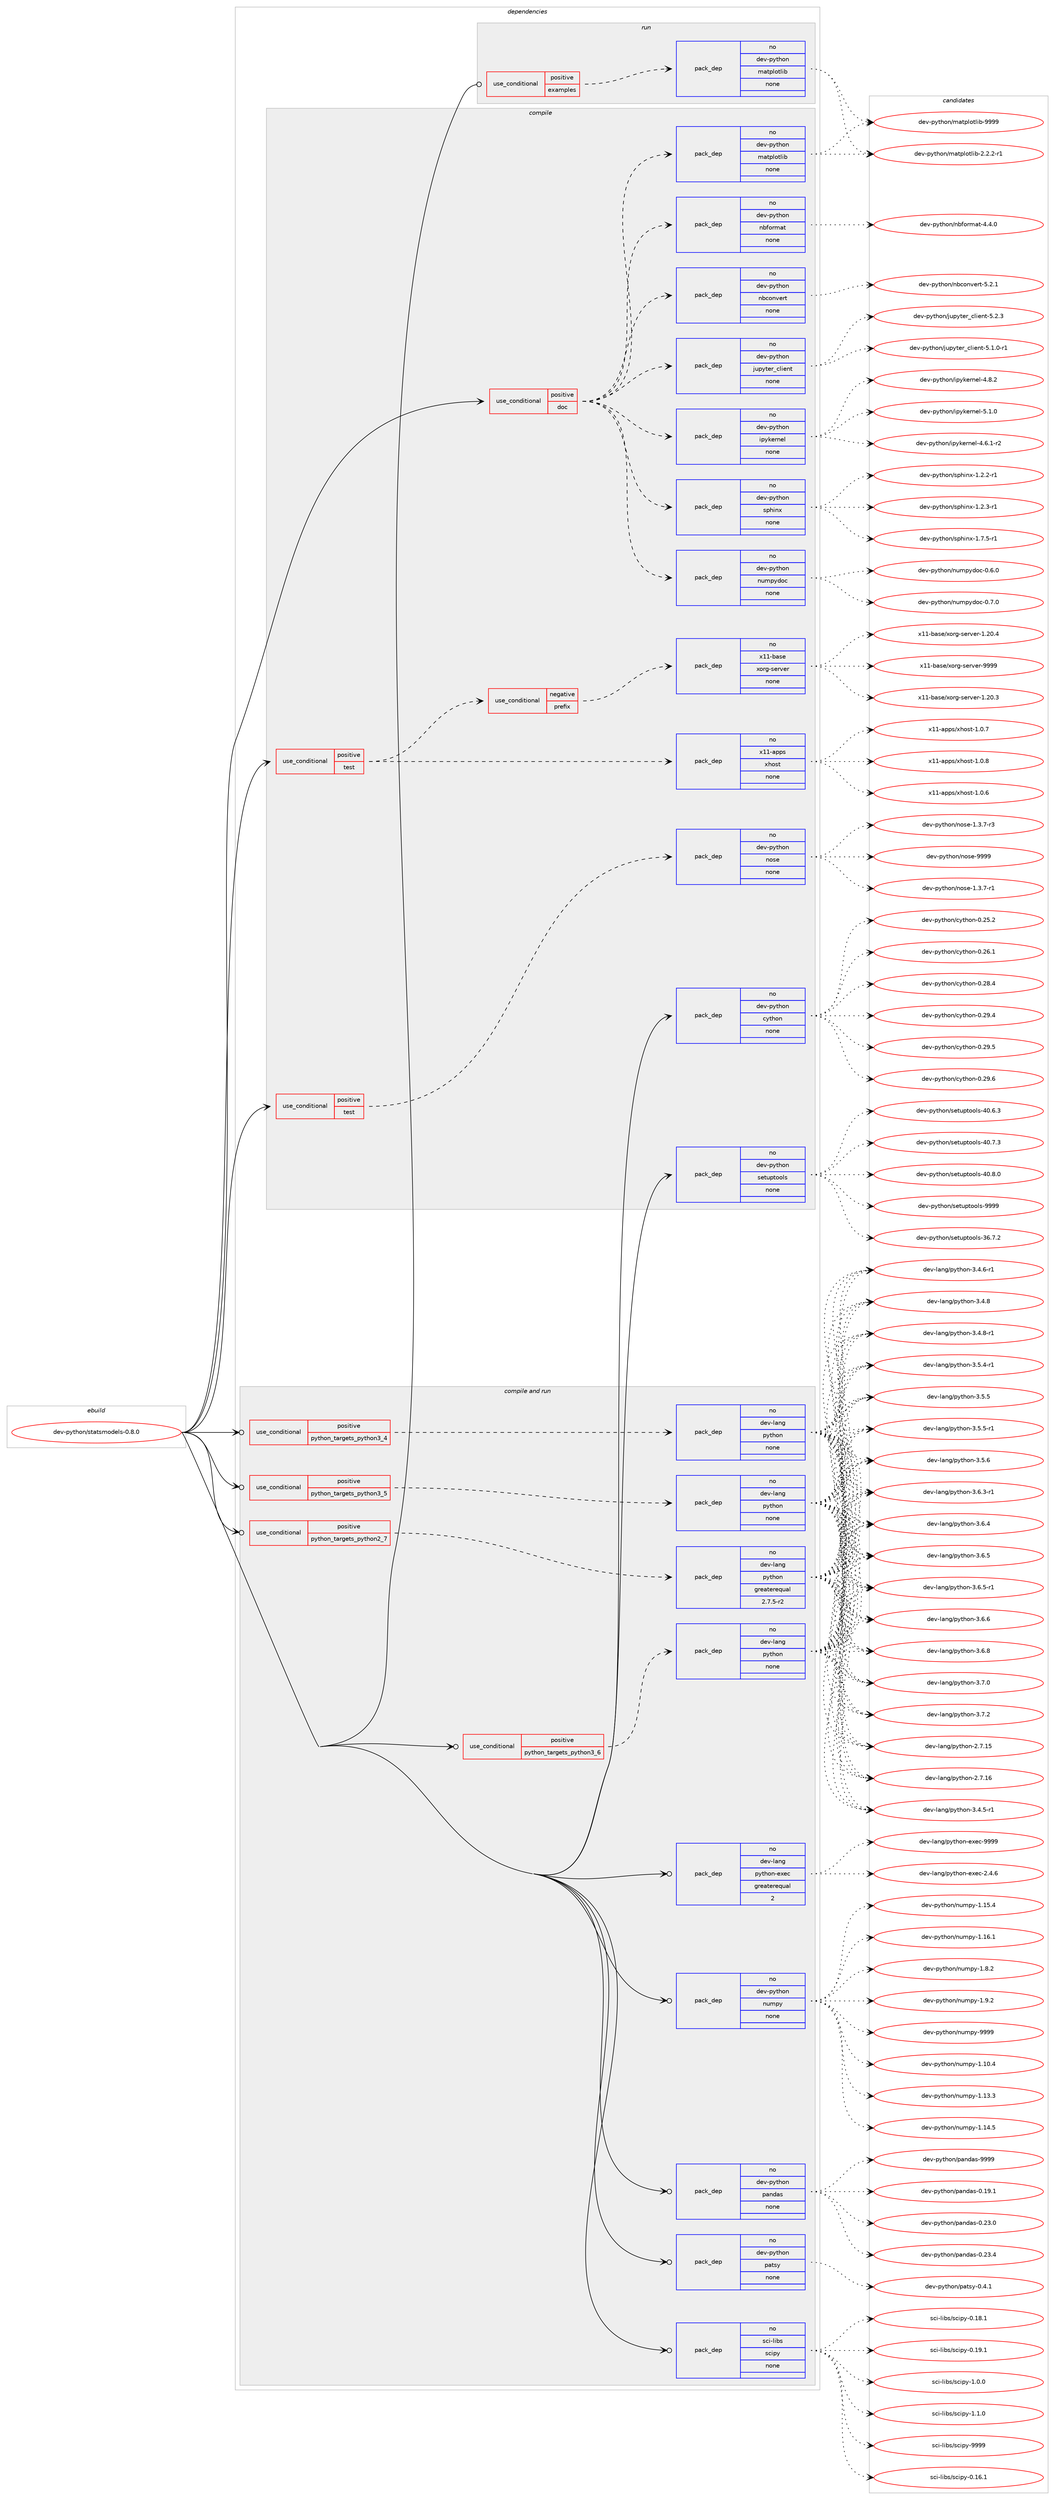 digraph prolog {

# *************
# Graph options
# *************

newrank=true;
concentrate=true;
compound=true;
graph [rankdir=LR,fontname=Helvetica,fontsize=10,ranksep=1.5];#, ranksep=2.5, nodesep=0.2];
edge  [arrowhead=vee];
node  [fontname=Helvetica,fontsize=10];

# **********
# The ebuild
# **********

subgraph cluster_leftcol {
color=gray;
rank=same;
label=<<i>ebuild</i>>;
id [label="dev-python/statsmodels-0.8.0", color=red, width=4, href="../dev-python/statsmodels-0.8.0.svg"];
}

# ****************
# The dependencies
# ****************

subgraph cluster_midcol {
color=gray;
label=<<i>dependencies</i>>;
subgraph cluster_compile {
fillcolor="#eeeeee";
style=filled;
label=<<i>compile</i>>;
subgraph cond385274 {
dependency1443164 [label=<<TABLE BORDER="0" CELLBORDER="1" CELLSPACING="0" CELLPADDING="4"><TR><TD ROWSPAN="3" CELLPADDING="10">use_conditional</TD></TR><TR><TD>positive</TD></TR><TR><TD>doc</TD></TR></TABLE>>, shape=none, color=red];
subgraph pack1034528 {
dependency1443165 [label=<<TABLE BORDER="0" CELLBORDER="1" CELLSPACING="0" CELLPADDING="4" WIDTH="220"><TR><TD ROWSPAN="6" CELLPADDING="30">pack_dep</TD></TR><TR><TD WIDTH="110">no</TD></TR><TR><TD>dev-python</TD></TR><TR><TD>ipykernel</TD></TR><TR><TD>none</TD></TR><TR><TD></TD></TR></TABLE>>, shape=none, color=blue];
}
dependency1443164:e -> dependency1443165:w [weight=20,style="dashed",arrowhead="vee"];
subgraph pack1034529 {
dependency1443166 [label=<<TABLE BORDER="0" CELLBORDER="1" CELLSPACING="0" CELLPADDING="4" WIDTH="220"><TR><TD ROWSPAN="6" CELLPADDING="30">pack_dep</TD></TR><TR><TD WIDTH="110">no</TD></TR><TR><TD>dev-python</TD></TR><TR><TD>jupyter_client</TD></TR><TR><TD>none</TD></TR><TR><TD></TD></TR></TABLE>>, shape=none, color=blue];
}
dependency1443164:e -> dependency1443166:w [weight=20,style="dashed",arrowhead="vee"];
subgraph pack1034530 {
dependency1443167 [label=<<TABLE BORDER="0" CELLBORDER="1" CELLSPACING="0" CELLPADDING="4" WIDTH="220"><TR><TD ROWSPAN="6" CELLPADDING="30">pack_dep</TD></TR><TR><TD WIDTH="110">no</TD></TR><TR><TD>dev-python</TD></TR><TR><TD>matplotlib</TD></TR><TR><TD>none</TD></TR><TR><TD></TD></TR></TABLE>>, shape=none, color=blue];
}
dependency1443164:e -> dependency1443167:w [weight=20,style="dashed",arrowhead="vee"];
subgraph pack1034531 {
dependency1443168 [label=<<TABLE BORDER="0" CELLBORDER="1" CELLSPACING="0" CELLPADDING="4" WIDTH="220"><TR><TD ROWSPAN="6" CELLPADDING="30">pack_dep</TD></TR><TR><TD WIDTH="110">no</TD></TR><TR><TD>dev-python</TD></TR><TR><TD>nbconvert</TD></TR><TR><TD>none</TD></TR><TR><TD></TD></TR></TABLE>>, shape=none, color=blue];
}
dependency1443164:e -> dependency1443168:w [weight=20,style="dashed",arrowhead="vee"];
subgraph pack1034532 {
dependency1443169 [label=<<TABLE BORDER="0" CELLBORDER="1" CELLSPACING="0" CELLPADDING="4" WIDTH="220"><TR><TD ROWSPAN="6" CELLPADDING="30">pack_dep</TD></TR><TR><TD WIDTH="110">no</TD></TR><TR><TD>dev-python</TD></TR><TR><TD>nbformat</TD></TR><TR><TD>none</TD></TR><TR><TD></TD></TR></TABLE>>, shape=none, color=blue];
}
dependency1443164:e -> dependency1443169:w [weight=20,style="dashed",arrowhead="vee"];
subgraph pack1034533 {
dependency1443170 [label=<<TABLE BORDER="0" CELLBORDER="1" CELLSPACING="0" CELLPADDING="4" WIDTH="220"><TR><TD ROWSPAN="6" CELLPADDING="30">pack_dep</TD></TR><TR><TD WIDTH="110">no</TD></TR><TR><TD>dev-python</TD></TR><TR><TD>numpydoc</TD></TR><TR><TD>none</TD></TR><TR><TD></TD></TR></TABLE>>, shape=none, color=blue];
}
dependency1443164:e -> dependency1443170:w [weight=20,style="dashed",arrowhead="vee"];
subgraph pack1034534 {
dependency1443171 [label=<<TABLE BORDER="0" CELLBORDER="1" CELLSPACING="0" CELLPADDING="4" WIDTH="220"><TR><TD ROWSPAN="6" CELLPADDING="30">pack_dep</TD></TR><TR><TD WIDTH="110">no</TD></TR><TR><TD>dev-python</TD></TR><TR><TD>sphinx</TD></TR><TR><TD>none</TD></TR><TR><TD></TD></TR></TABLE>>, shape=none, color=blue];
}
dependency1443164:e -> dependency1443171:w [weight=20,style="dashed",arrowhead="vee"];
}
id:e -> dependency1443164:w [weight=20,style="solid",arrowhead="vee"];
subgraph cond385275 {
dependency1443172 [label=<<TABLE BORDER="0" CELLBORDER="1" CELLSPACING="0" CELLPADDING="4"><TR><TD ROWSPAN="3" CELLPADDING="10">use_conditional</TD></TR><TR><TD>positive</TD></TR><TR><TD>test</TD></TR></TABLE>>, shape=none, color=red];
subgraph cond385276 {
dependency1443173 [label=<<TABLE BORDER="0" CELLBORDER="1" CELLSPACING="0" CELLPADDING="4"><TR><TD ROWSPAN="3" CELLPADDING="10">use_conditional</TD></TR><TR><TD>negative</TD></TR><TR><TD>prefix</TD></TR></TABLE>>, shape=none, color=red];
subgraph pack1034535 {
dependency1443174 [label=<<TABLE BORDER="0" CELLBORDER="1" CELLSPACING="0" CELLPADDING="4" WIDTH="220"><TR><TD ROWSPAN="6" CELLPADDING="30">pack_dep</TD></TR><TR><TD WIDTH="110">no</TD></TR><TR><TD>x11-base</TD></TR><TR><TD>xorg-server</TD></TR><TR><TD>none</TD></TR><TR><TD></TD></TR></TABLE>>, shape=none, color=blue];
}
dependency1443173:e -> dependency1443174:w [weight=20,style="dashed",arrowhead="vee"];
}
dependency1443172:e -> dependency1443173:w [weight=20,style="dashed",arrowhead="vee"];
subgraph pack1034536 {
dependency1443175 [label=<<TABLE BORDER="0" CELLBORDER="1" CELLSPACING="0" CELLPADDING="4" WIDTH="220"><TR><TD ROWSPAN="6" CELLPADDING="30">pack_dep</TD></TR><TR><TD WIDTH="110">no</TD></TR><TR><TD>x11-apps</TD></TR><TR><TD>xhost</TD></TR><TR><TD>none</TD></TR><TR><TD></TD></TR></TABLE>>, shape=none, color=blue];
}
dependency1443172:e -> dependency1443175:w [weight=20,style="dashed",arrowhead="vee"];
}
id:e -> dependency1443172:w [weight=20,style="solid",arrowhead="vee"];
subgraph cond385277 {
dependency1443176 [label=<<TABLE BORDER="0" CELLBORDER="1" CELLSPACING="0" CELLPADDING="4"><TR><TD ROWSPAN="3" CELLPADDING="10">use_conditional</TD></TR><TR><TD>positive</TD></TR><TR><TD>test</TD></TR></TABLE>>, shape=none, color=red];
subgraph pack1034537 {
dependency1443177 [label=<<TABLE BORDER="0" CELLBORDER="1" CELLSPACING="0" CELLPADDING="4" WIDTH="220"><TR><TD ROWSPAN="6" CELLPADDING="30">pack_dep</TD></TR><TR><TD WIDTH="110">no</TD></TR><TR><TD>dev-python</TD></TR><TR><TD>nose</TD></TR><TR><TD>none</TD></TR><TR><TD></TD></TR></TABLE>>, shape=none, color=blue];
}
dependency1443176:e -> dependency1443177:w [weight=20,style="dashed",arrowhead="vee"];
}
id:e -> dependency1443176:w [weight=20,style="solid",arrowhead="vee"];
subgraph pack1034538 {
dependency1443178 [label=<<TABLE BORDER="0" CELLBORDER="1" CELLSPACING="0" CELLPADDING="4" WIDTH="220"><TR><TD ROWSPAN="6" CELLPADDING="30">pack_dep</TD></TR><TR><TD WIDTH="110">no</TD></TR><TR><TD>dev-python</TD></TR><TR><TD>cython</TD></TR><TR><TD>none</TD></TR><TR><TD></TD></TR></TABLE>>, shape=none, color=blue];
}
id:e -> dependency1443178:w [weight=20,style="solid",arrowhead="vee"];
subgraph pack1034539 {
dependency1443179 [label=<<TABLE BORDER="0" CELLBORDER="1" CELLSPACING="0" CELLPADDING="4" WIDTH="220"><TR><TD ROWSPAN="6" CELLPADDING="30">pack_dep</TD></TR><TR><TD WIDTH="110">no</TD></TR><TR><TD>dev-python</TD></TR><TR><TD>setuptools</TD></TR><TR><TD>none</TD></TR><TR><TD></TD></TR></TABLE>>, shape=none, color=blue];
}
id:e -> dependency1443179:w [weight=20,style="solid",arrowhead="vee"];
}
subgraph cluster_compileandrun {
fillcolor="#eeeeee";
style=filled;
label=<<i>compile and run</i>>;
subgraph cond385278 {
dependency1443180 [label=<<TABLE BORDER="0" CELLBORDER="1" CELLSPACING="0" CELLPADDING="4"><TR><TD ROWSPAN="3" CELLPADDING="10">use_conditional</TD></TR><TR><TD>positive</TD></TR><TR><TD>python_targets_python2_7</TD></TR></TABLE>>, shape=none, color=red];
subgraph pack1034540 {
dependency1443181 [label=<<TABLE BORDER="0" CELLBORDER="1" CELLSPACING="0" CELLPADDING="4" WIDTH="220"><TR><TD ROWSPAN="6" CELLPADDING="30">pack_dep</TD></TR><TR><TD WIDTH="110">no</TD></TR><TR><TD>dev-lang</TD></TR><TR><TD>python</TD></TR><TR><TD>greaterequal</TD></TR><TR><TD>2.7.5-r2</TD></TR></TABLE>>, shape=none, color=blue];
}
dependency1443180:e -> dependency1443181:w [weight=20,style="dashed",arrowhead="vee"];
}
id:e -> dependency1443180:w [weight=20,style="solid",arrowhead="odotvee"];
subgraph cond385279 {
dependency1443182 [label=<<TABLE BORDER="0" CELLBORDER="1" CELLSPACING="0" CELLPADDING="4"><TR><TD ROWSPAN="3" CELLPADDING="10">use_conditional</TD></TR><TR><TD>positive</TD></TR><TR><TD>python_targets_python3_4</TD></TR></TABLE>>, shape=none, color=red];
subgraph pack1034541 {
dependency1443183 [label=<<TABLE BORDER="0" CELLBORDER="1" CELLSPACING="0" CELLPADDING="4" WIDTH="220"><TR><TD ROWSPAN="6" CELLPADDING="30">pack_dep</TD></TR><TR><TD WIDTH="110">no</TD></TR><TR><TD>dev-lang</TD></TR><TR><TD>python</TD></TR><TR><TD>none</TD></TR><TR><TD></TD></TR></TABLE>>, shape=none, color=blue];
}
dependency1443182:e -> dependency1443183:w [weight=20,style="dashed",arrowhead="vee"];
}
id:e -> dependency1443182:w [weight=20,style="solid",arrowhead="odotvee"];
subgraph cond385280 {
dependency1443184 [label=<<TABLE BORDER="0" CELLBORDER="1" CELLSPACING="0" CELLPADDING="4"><TR><TD ROWSPAN="3" CELLPADDING="10">use_conditional</TD></TR><TR><TD>positive</TD></TR><TR><TD>python_targets_python3_5</TD></TR></TABLE>>, shape=none, color=red];
subgraph pack1034542 {
dependency1443185 [label=<<TABLE BORDER="0" CELLBORDER="1" CELLSPACING="0" CELLPADDING="4" WIDTH="220"><TR><TD ROWSPAN="6" CELLPADDING="30">pack_dep</TD></TR><TR><TD WIDTH="110">no</TD></TR><TR><TD>dev-lang</TD></TR><TR><TD>python</TD></TR><TR><TD>none</TD></TR><TR><TD></TD></TR></TABLE>>, shape=none, color=blue];
}
dependency1443184:e -> dependency1443185:w [weight=20,style="dashed",arrowhead="vee"];
}
id:e -> dependency1443184:w [weight=20,style="solid",arrowhead="odotvee"];
subgraph cond385281 {
dependency1443186 [label=<<TABLE BORDER="0" CELLBORDER="1" CELLSPACING="0" CELLPADDING="4"><TR><TD ROWSPAN="3" CELLPADDING="10">use_conditional</TD></TR><TR><TD>positive</TD></TR><TR><TD>python_targets_python3_6</TD></TR></TABLE>>, shape=none, color=red];
subgraph pack1034543 {
dependency1443187 [label=<<TABLE BORDER="0" CELLBORDER="1" CELLSPACING="0" CELLPADDING="4" WIDTH="220"><TR><TD ROWSPAN="6" CELLPADDING="30">pack_dep</TD></TR><TR><TD WIDTH="110">no</TD></TR><TR><TD>dev-lang</TD></TR><TR><TD>python</TD></TR><TR><TD>none</TD></TR><TR><TD></TD></TR></TABLE>>, shape=none, color=blue];
}
dependency1443186:e -> dependency1443187:w [weight=20,style="dashed",arrowhead="vee"];
}
id:e -> dependency1443186:w [weight=20,style="solid",arrowhead="odotvee"];
subgraph pack1034544 {
dependency1443188 [label=<<TABLE BORDER="0" CELLBORDER="1" CELLSPACING="0" CELLPADDING="4" WIDTH="220"><TR><TD ROWSPAN="6" CELLPADDING="30">pack_dep</TD></TR><TR><TD WIDTH="110">no</TD></TR><TR><TD>dev-lang</TD></TR><TR><TD>python-exec</TD></TR><TR><TD>greaterequal</TD></TR><TR><TD>2</TD></TR></TABLE>>, shape=none, color=blue];
}
id:e -> dependency1443188:w [weight=20,style="solid",arrowhead="odotvee"];
subgraph pack1034545 {
dependency1443189 [label=<<TABLE BORDER="0" CELLBORDER="1" CELLSPACING="0" CELLPADDING="4" WIDTH="220"><TR><TD ROWSPAN="6" CELLPADDING="30">pack_dep</TD></TR><TR><TD WIDTH="110">no</TD></TR><TR><TD>dev-python</TD></TR><TR><TD>numpy</TD></TR><TR><TD>none</TD></TR><TR><TD></TD></TR></TABLE>>, shape=none, color=blue];
}
id:e -> dependency1443189:w [weight=20,style="solid",arrowhead="odotvee"];
subgraph pack1034546 {
dependency1443190 [label=<<TABLE BORDER="0" CELLBORDER="1" CELLSPACING="0" CELLPADDING="4" WIDTH="220"><TR><TD ROWSPAN="6" CELLPADDING="30">pack_dep</TD></TR><TR><TD WIDTH="110">no</TD></TR><TR><TD>dev-python</TD></TR><TR><TD>pandas</TD></TR><TR><TD>none</TD></TR><TR><TD></TD></TR></TABLE>>, shape=none, color=blue];
}
id:e -> dependency1443190:w [weight=20,style="solid",arrowhead="odotvee"];
subgraph pack1034547 {
dependency1443191 [label=<<TABLE BORDER="0" CELLBORDER="1" CELLSPACING="0" CELLPADDING="4" WIDTH="220"><TR><TD ROWSPAN="6" CELLPADDING="30">pack_dep</TD></TR><TR><TD WIDTH="110">no</TD></TR><TR><TD>dev-python</TD></TR><TR><TD>patsy</TD></TR><TR><TD>none</TD></TR><TR><TD></TD></TR></TABLE>>, shape=none, color=blue];
}
id:e -> dependency1443191:w [weight=20,style="solid",arrowhead="odotvee"];
subgraph pack1034548 {
dependency1443192 [label=<<TABLE BORDER="0" CELLBORDER="1" CELLSPACING="0" CELLPADDING="4" WIDTH="220"><TR><TD ROWSPAN="6" CELLPADDING="30">pack_dep</TD></TR><TR><TD WIDTH="110">no</TD></TR><TR><TD>sci-libs</TD></TR><TR><TD>scipy</TD></TR><TR><TD>none</TD></TR><TR><TD></TD></TR></TABLE>>, shape=none, color=blue];
}
id:e -> dependency1443192:w [weight=20,style="solid",arrowhead="odotvee"];
}
subgraph cluster_run {
fillcolor="#eeeeee";
style=filled;
label=<<i>run</i>>;
subgraph cond385282 {
dependency1443193 [label=<<TABLE BORDER="0" CELLBORDER="1" CELLSPACING="0" CELLPADDING="4"><TR><TD ROWSPAN="3" CELLPADDING="10">use_conditional</TD></TR><TR><TD>positive</TD></TR><TR><TD>examples</TD></TR></TABLE>>, shape=none, color=red];
subgraph pack1034549 {
dependency1443194 [label=<<TABLE BORDER="0" CELLBORDER="1" CELLSPACING="0" CELLPADDING="4" WIDTH="220"><TR><TD ROWSPAN="6" CELLPADDING="30">pack_dep</TD></TR><TR><TD WIDTH="110">no</TD></TR><TR><TD>dev-python</TD></TR><TR><TD>matplotlib</TD></TR><TR><TD>none</TD></TR><TR><TD></TD></TR></TABLE>>, shape=none, color=blue];
}
dependency1443193:e -> dependency1443194:w [weight=20,style="dashed",arrowhead="vee"];
}
id:e -> dependency1443193:w [weight=20,style="solid",arrowhead="odot"];
}
}

# **************
# The candidates
# **************

subgraph cluster_choices {
rank=same;
color=gray;
label=<<i>candidates</i>>;

subgraph choice1034528 {
color=black;
nodesep=1;
choice10010111845112121116104111110471051121211071011141101011084552465446494511450 [label="dev-python/ipykernel-4.6.1-r2", color=red, width=4,href="../dev-python/ipykernel-4.6.1-r2.svg"];
choice1001011184511212111610411111047105112121107101114110101108455246564650 [label="dev-python/ipykernel-4.8.2", color=red, width=4,href="../dev-python/ipykernel-4.8.2.svg"];
choice1001011184511212111610411111047105112121107101114110101108455346494648 [label="dev-python/ipykernel-5.1.0", color=red, width=4,href="../dev-python/ipykernel-5.1.0.svg"];
dependency1443165:e -> choice10010111845112121116104111110471051121211071011141101011084552465446494511450:w [style=dotted,weight="100"];
dependency1443165:e -> choice1001011184511212111610411111047105112121107101114110101108455246564650:w [style=dotted,weight="100"];
dependency1443165:e -> choice1001011184511212111610411111047105112121107101114110101108455346494648:w [style=dotted,weight="100"];
}
subgraph choice1034529 {
color=black;
nodesep=1;
choice100101118451121211161041111104710611711212111610111495991081051011101164553464946484511449 [label="dev-python/jupyter_client-5.1.0-r1", color=red, width=4,href="../dev-python/jupyter_client-5.1.0-r1.svg"];
choice10010111845112121116104111110471061171121211161011149599108105101110116455346504651 [label="dev-python/jupyter_client-5.2.3", color=red, width=4,href="../dev-python/jupyter_client-5.2.3.svg"];
dependency1443166:e -> choice100101118451121211161041111104710611711212111610111495991081051011101164553464946484511449:w [style=dotted,weight="100"];
dependency1443166:e -> choice10010111845112121116104111110471061171121211161011149599108105101110116455346504651:w [style=dotted,weight="100"];
}
subgraph choice1034530 {
color=black;
nodesep=1;
choice100101118451121211161041111104710997116112108111116108105984550465046504511449 [label="dev-python/matplotlib-2.2.2-r1", color=red, width=4,href="../dev-python/matplotlib-2.2.2-r1.svg"];
choice100101118451121211161041111104710997116112108111116108105984557575757 [label="dev-python/matplotlib-9999", color=red, width=4,href="../dev-python/matplotlib-9999.svg"];
dependency1443167:e -> choice100101118451121211161041111104710997116112108111116108105984550465046504511449:w [style=dotted,weight="100"];
dependency1443167:e -> choice100101118451121211161041111104710997116112108111116108105984557575757:w [style=dotted,weight="100"];
}
subgraph choice1034531 {
color=black;
nodesep=1;
choice10010111845112121116104111110471109899111110118101114116455346504649 [label="dev-python/nbconvert-5.2.1", color=red, width=4,href="../dev-python/nbconvert-5.2.1.svg"];
dependency1443168:e -> choice10010111845112121116104111110471109899111110118101114116455346504649:w [style=dotted,weight="100"];
}
subgraph choice1034532 {
color=black;
nodesep=1;
choice10010111845112121116104111110471109810211111410997116455246524648 [label="dev-python/nbformat-4.4.0", color=red, width=4,href="../dev-python/nbformat-4.4.0.svg"];
dependency1443169:e -> choice10010111845112121116104111110471109810211111410997116455246524648:w [style=dotted,weight="100"];
}
subgraph choice1034533 {
color=black;
nodesep=1;
choice100101118451121211161041111104711011710911212110011199454846544648 [label="dev-python/numpydoc-0.6.0", color=red, width=4,href="../dev-python/numpydoc-0.6.0.svg"];
choice100101118451121211161041111104711011710911212110011199454846554648 [label="dev-python/numpydoc-0.7.0", color=red, width=4,href="../dev-python/numpydoc-0.7.0.svg"];
dependency1443170:e -> choice100101118451121211161041111104711011710911212110011199454846544648:w [style=dotted,weight="100"];
dependency1443170:e -> choice100101118451121211161041111104711011710911212110011199454846554648:w [style=dotted,weight="100"];
}
subgraph choice1034534 {
color=black;
nodesep=1;
choice10010111845112121116104111110471151121041051101204549465046504511449 [label="dev-python/sphinx-1.2.2-r1", color=red, width=4,href="../dev-python/sphinx-1.2.2-r1.svg"];
choice10010111845112121116104111110471151121041051101204549465046514511449 [label="dev-python/sphinx-1.2.3-r1", color=red, width=4,href="../dev-python/sphinx-1.2.3-r1.svg"];
choice10010111845112121116104111110471151121041051101204549465546534511449 [label="dev-python/sphinx-1.7.5-r1", color=red, width=4,href="../dev-python/sphinx-1.7.5-r1.svg"];
dependency1443171:e -> choice10010111845112121116104111110471151121041051101204549465046504511449:w [style=dotted,weight="100"];
dependency1443171:e -> choice10010111845112121116104111110471151121041051101204549465046514511449:w [style=dotted,weight="100"];
dependency1443171:e -> choice10010111845112121116104111110471151121041051101204549465546534511449:w [style=dotted,weight="100"];
}
subgraph choice1034535 {
color=black;
nodesep=1;
choice1204949459897115101471201111141034511510111411810111445494650484651 [label="x11-base/xorg-server-1.20.3", color=red, width=4,href="../x11-base/xorg-server-1.20.3.svg"];
choice1204949459897115101471201111141034511510111411810111445494650484652 [label="x11-base/xorg-server-1.20.4", color=red, width=4,href="../x11-base/xorg-server-1.20.4.svg"];
choice120494945989711510147120111114103451151011141181011144557575757 [label="x11-base/xorg-server-9999", color=red, width=4,href="../x11-base/xorg-server-9999.svg"];
dependency1443174:e -> choice1204949459897115101471201111141034511510111411810111445494650484651:w [style=dotted,weight="100"];
dependency1443174:e -> choice1204949459897115101471201111141034511510111411810111445494650484652:w [style=dotted,weight="100"];
dependency1443174:e -> choice120494945989711510147120111114103451151011141181011144557575757:w [style=dotted,weight="100"];
}
subgraph choice1034536 {
color=black;
nodesep=1;
choice1204949459711211211547120104111115116454946484654 [label="x11-apps/xhost-1.0.6", color=red, width=4,href="../x11-apps/xhost-1.0.6.svg"];
choice1204949459711211211547120104111115116454946484655 [label="x11-apps/xhost-1.0.7", color=red, width=4,href="../x11-apps/xhost-1.0.7.svg"];
choice1204949459711211211547120104111115116454946484656 [label="x11-apps/xhost-1.0.8", color=red, width=4,href="../x11-apps/xhost-1.0.8.svg"];
dependency1443175:e -> choice1204949459711211211547120104111115116454946484654:w [style=dotted,weight="100"];
dependency1443175:e -> choice1204949459711211211547120104111115116454946484655:w [style=dotted,weight="100"];
dependency1443175:e -> choice1204949459711211211547120104111115116454946484656:w [style=dotted,weight="100"];
}
subgraph choice1034537 {
color=black;
nodesep=1;
choice10010111845112121116104111110471101111151014549465146554511449 [label="dev-python/nose-1.3.7-r1", color=red, width=4,href="../dev-python/nose-1.3.7-r1.svg"];
choice10010111845112121116104111110471101111151014549465146554511451 [label="dev-python/nose-1.3.7-r3", color=red, width=4,href="../dev-python/nose-1.3.7-r3.svg"];
choice10010111845112121116104111110471101111151014557575757 [label="dev-python/nose-9999", color=red, width=4,href="../dev-python/nose-9999.svg"];
dependency1443177:e -> choice10010111845112121116104111110471101111151014549465146554511449:w [style=dotted,weight="100"];
dependency1443177:e -> choice10010111845112121116104111110471101111151014549465146554511451:w [style=dotted,weight="100"];
dependency1443177:e -> choice10010111845112121116104111110471101111151014557575757:w [style=dotted,weight="100"];
}
subgraph choice1034538 {
color=black;
nodesep=1;
choice10010111845112121116104111110479912111610411111045484650534650 [label="dev-python/cython-0.25.2", color=red, width=4,href="../dev-python/cython-0.25.2.svg"];
choice10010111845112121116104111110479912111610411111045484650544649 [label="dev-python/cython-0.26.1", color=red, width=4,href="../dev-python/cython-0.26.1.svg"];
choice10010111845112121116104111110479912111610411111045484650564652 [label="dev-python/cython-0.28.4", color=red, width=4,href="../dev-python/cython-0.28.4.svg"];
choice10010111845112121116104111110479912111610411111045484650574652 [label="dev-python/cython-0.29.4", color=red, width=4,href="../dev-python/cython-0.29.4.svg"];
choice10010111845112121116104111110479912111610411111045484650574653 [label="dev-python/cython-0.29.5", color=red, width=4,href="../dev-python/cython-0.29.5.svg"];
choice10010111845112121116104111110479912111610411111045484650574654 [label="dev-python/cython-0.29.6", color=red, width=4,href="../dev-python/cython-0.29.6.svg"];
dependency1443178:e -> choice10010111845112121116104111110479912111610411111045484650534650:w [style=dotted,weight="100"];
dependency1443178:e -> choice10010111845112121116104111110479912111610411111045484650544649:w [style=dotted,weight="100"];
dependency1443178:e -> choice10010111845112121116104111110479912111610411111045484650564652:w [style=dotted,weight="100"];
dependency1443178:e -> choice10010111845112121116104111110479912111610411111045484650574652:w [style=dotted,weight="100"];
dependency1443178:e -> choice10010111845112121116104111110479912111610411111045484650574653:w [style=dotted,weight="100"];
dependency1443178:e -> choice10010111845112121116104111110479912111610411111045484650574654:w [style=dotted,weight="100"];
}
subgraph choice1034539 {
color=black;
nodesep=1;
choice100101118451121211161041111104711510111611711211611111110811545515446554650 [label="dev-python/setuptools-36.7.2", color=red, width=4,href="../dev-python/setuptools-36.7.2.svg"];
choice100101118451121211161041111104711510111611711211611111110811545524846544651 [label="dev-python/setuptools-40.6.3", color=red, width=4,href="../dev-python/setuptools-40.6.3.svg"];
choice100101118451121211161041111104711510111611711211611111110811545524846554651 [label="dev-python/setuptools-40.7.3", color=red, width=4,href="../dev-python/setuptools-40.7.3.svg"];
choice100101118451121211161041111104711510111611711211611111110811545524846564648 [label="dev-python/setuptools-40.8.0", color=red, width=4,href="../dev-python/setuptools-40.8.0.svg"];
choice10010111845112121116104111110471151011161171121161111111081154557575757 [label="dev-python/setuptools-9999", color=red, width=4,href="../dev-python/setuptools-9999.svg"];
dependency1443179:e -> choice100101118451121211161041111104711510111611711211611111110811545515446554650:w [style=dotted,weight="100"];
dependency1443179:e -> choice100101118451121211161041111104711510111611711211611111110811545524846544651:w [style=dotted,weight="100"];
dependency1443179:e -> choice100101118451121211161041111104711510111611711211611111110811545524846554651:w [style=dotted,weight="100"];
dependency1443179:e -> choice100101118451121211161041111104711510111611711211611111110811545524846564648:w [style=dotted,weight="100"];
dependency1443179:e -> choice10010111845112121116104111110471151011161171121161111111081154557575757:w [style=dotted,weight="100"];
}
subgraph choice1034540 {
color=black;
nodesep=1;
choice10010111845108971101034711212111610411111045504655464953 [label="dev-lang/python-2.7.15", color=red, width=4,href="../dev-lang/python-2.7.15.svg"];
choice10010111845108971101034711212111610411111045504655464954 [label="dev-lang/python-2.7.16", color=red, width=4,href="../dev-lang/python-2.7.16.svg"];
choice1001011184510897110103471121211161041111104551465246534511449 [label="dev-lang/python-3.4.5-r1", color=red, width=4,href="../dev-lang/python-3.4.5-r1.svg"];
choice1001011184510897110103471121211161041111104551465246544511449 [label="dev-lang/python-3.4.6-r1", color=red, width=4,href="../dev-lang/python-3.4.6-r1.svg"];
choice100101118451089711010347112121116104111110455146524656 [label="dev-lang/python-3.4.8", color=red, width=4,href="../dev-lang/python-3.4.8.svg"];
choice1001011184510897110103471121211161041111104551465246564511449 [label="dev-lang/python-3.4.8-r1", color=red, width=4,href="../dev-lang/python-3.4.8-r1.svg"];
choice1001011184510897110103471121211161041111104551465346524511449 [label="dev-lang/python-3.5.4-r1", color=red, width=4,href="../dev-lang/python-3.5.4-r1.svg"];
choice100101118451089711010347112121116104111110455146534653 [label="dev-lang/python-3.5.5", color=red, width=4,href="../dev-lang/python-3.5.5.svg"];
choice1001011184510897110103471121211161041111104551465346534511449 [label="dev-lang/python-3.5.5-r1", color=red, width=4,href="../dev-lang/python-3.5.5-r1.svg"];
choice100101118451089711010347112121116104111110455146534654 [label="dev-lang/python-3.5.6", color=red, width=4,href="../dev-lang/python-3.5.6.svg"];
choice1001011184510897110103471121211161041111104551465446514511449 [label="dev-lang/python-3.6.3-r1", color=red, width=4,href="../dev-lang/python-3.6.3-r1.svg"];
choice100101118451089711010347112121116104111110455146544652 [label="dev-lang/python-3.6.4", color=red, width=4,href="../dev-lang/python-3.6.4.svg"];
choice100101118451089711010347112121116104111110455146544653 [label="dev-lang/python-3.6.5", color=red, width=4,href="../dev-lang/python-3.6.5.svg"];
choice1001011184510897110103471121211161041111104551465446534511449 [label="dev-lang/python-3.6.5-r1", color=red, width=4,href="../dev-lang/python-3.6.5-r1.svg"];
choice100101118451089711010347112121116104111110455146544654 [label="dev-lang/python-3.6.6", color=red, width=4,href="../dev-lang/python-3.6.6.svg"];
choice100101118451089711010347112121116104111110455146544656 [label="dev-lang/python-3.6.8", color=red, width=4,href="../dev-lang/python-3.6.8.svg"];
choice100101118451089711010347112121116104111110455146554648 [label="dev-lang/python-3.7.0", color=red, width=4,href="../dev-lang/python-3.7.0.svg"];
choice100101118451089711010347112121116104111110455146554650 [label="dev-lang/python-3.7.2", color=red, width=4,href="../dev-lang/python-3.7.2.svg"];
dependency1443181:e -> choice10010111845108971101034711212111610411111045504655464953:w [style=dotted,weight="100"];
dependency1443181:e -> choice10010111845108971101034711212111610411111045504655464954:w [style=dotted,weight="100"];
dependency1443181:e -> choice1001011184510897110103471121211161041111104551465246534511449:w [style=dotted,weight="100"];
dependency1443181:e -> choice1001011184510897110103471121211161041111104551465246544511449:w [style=dotted,weight="100"];
dependency1443181:e -> choice100101118451089711010347112121116104111110455146524656:w [style=dotted,weight="100"];
dependency1443181:e -> choice1001011184510897110103471121211161041111104551465246564511449:w [style=dotted,weight="100"];
dependency1443181:e -> choice1001011184510897110103471121211161041111104551465346524511449:w [style=dotted,weight="100"];
dependency1443181:e -> choice100101118451089711010347112121116104111110455146534653:w [style=dotted,weight="100"];
dependency1443181:e -> choice1001011184510897110103471121211161041111104551465346534511449:w [style=dotted,weight="100"];
dependency1443181:e -> choice100101118451089711010347112121116104111110455146534654:w [style=dotted,weight="100"];
dependency1443181:e -> choice1001011184510897110103471121211161041111104551465446514511449:w [style=dotted,weight="100"];
dependency1443181:e -> choice100101118451089711010347112121116104111110455146544652:w [style=dotted,weight="100"];
dependency1443181:e -> choice100101118451089711010347112121116104111110455146544653:w [style=dotted,weight="100"];
dependency1443181:e -> choice1001011184510897110103471121211161041111104551465446534511449:w [style=dotted,weight="100"];
dependency1443181:e -> choice100101118451089711010347112121116104111110455146544654:w [style=dotted,weight="100"];
dependency1443181:e -> choice100101118451089711010347112121116104111110455146544656:w [style=dotted,weight="100"];
dependency1443181:e -> choice100101118451089711010347112121116104111110455146554648:w [style=dotted,weight="100"];
dependency1443181:e -> choice100101118451089711010347112121116104111110455146554650:w [style=dotted,weight="100"];
}
subgraph choice1034541 {
color=black;
nodesep=1;
choice10010111845108971101034711212111610411111045504655464953 [label="dev-lang/python-2.7.15", color=red, width=4,href="../dev-lang/python-2.7.15.svg"];
choice10010111845108971101034711212111610411111045504655464954 [label="dev-lang/python-2.7.16", color=red, width=4,href="../dev-lang/python-2.7.16.svg"];
choice1001011184510897110103471121211161041111104551465246534511449 [label="dev-lang/python-3.4.5-r1", color=red, width=4,href="../dev-lang/python-3.4.5-r1.svg"];
choice1001011184510897110103471121211161041111104551465246544511449 [label="dev-lang/python-3.4.6-r1", color=red, width=4,href="../dev-lang/python-3.4.6-r1.svg"];
choice100101118451089711010347112121116104111110455146524656 [label="dev-lang/python-3.4.8", color=red, width=4,href="../dev-lang/python-3.4.8.svg"];
choice1001011184510897110103471121211161041111104551465246564511449 [label="dev-lang/python-3.4.8-r1", color=red, width=4,href="../dev-lang/python-3.4.8-r1.svg"];
choice1001011184510897110103471121211161041111104551465346524511449 [label="dev-lang/python-3.5.4-r1", color=red, width=4,href="../dev-lang/python-3.5.4-r1.svg"];
choice100101118451089711010347112121116104111110455146534653 [label="dev-lang/python-3.5.5", color=red, width=4,href="../dev-lang/python-3.5.5.svg"];
choice1001011184510897110103471121211161041111104551465346534511449 [label="dev-lang/python-3.5.5-r1", color=red, width=4,href="../dev-lang/python-3.5.5-r1.svg"];
choice100101118451089711010347112121116104111110455146534654 [label="dev-lang/python-3.5.6", color=red, width=4,href="../dev-lang/python-3.5.6.svg"];
choice1001011184510897110103471121211161041111104551465446514511449 [label="dev-lang/python-3.6.3-r1", color=red, width=4,href="../dev-lang/python-3.6.3-r1.svg"];
choice100101118451089711010347112121116104111110455146544652 [label="dev-lang/python-3.6.4", color=red, width=4,href="../dev-lang/python-3.6.4.svg"];
choice100101118451089711010347112121116104111110455146544653 [label="dev-lang/python-3.6.5", color=red, width=4,href="../dev-lang/python-3.6.5.svg"];
choice1001011184510897110103471121211161041111104551465446534511449 [label="dev-lang/python-3.6.5-r1", color=red, width=4,href="../dev-lang/python-3.6.5-r1.svg"];
choice100101118451089711010347112121116104111110455146544654 [label="dev-lang/python-3.6.6", color=red, width=4,href="../dev-lang/python-3.6.6.svg"];
choice100101118451089711010347112121116104111110455146544656 [label="dev-lang/python-3.6.8", color=red, width=4,href="../dev-lang/python-3.6.8.svg"];
choice100101118451089711010347112121116104111110455146554648 [label="dev-lang/python-3.7.0", color=red, width=4,href="../dev-lang/python-3.7.0.svg"];
choice100101118451089711010347112121116104111110455146554650 [label="dev-lang/python-3.7.2", color=red, width=4,href="../dev-lang/python-3.7.2.svg"];
dependency1443183:e -> choice10010111845108971101034711212111610411111045504655464953:w [style=dotted,weight="100"];
dependency1443183:e -> choice10010111845108971101034711212111610411111045504655464954:w [style=dotted,weight="100"];
dependency1443183:e -> choice1001011184510897110103471121211161041111104551465246534511449:w [style=dotted,weight="100"];
dependency1443183:e -> choice1001011184510897110103471121211161041111104551465246544511449:w [style=dotted,weight="100"];
dependency1443183:e -> choice100101118451089711010347112121116104111110455146524656:w [style=dotted,weight="100"];
dependency1443183:e -> choice1001011184510897110103471121211161041111104551465246564511449:w [style=dotted,weight="100"];
dependency1443183:e -> choice1001011184510897110103471121211161041111104551465346524511449:w [style=dotted,weight="100"];
dependency1443183:e -> choice100101118451089711010347112121116104111110455146534653:w [style=dotted,weight="100"];
dependency1443183:e -> choice1001011184510897110103471121211161041111104551465346534511449:w [style=dotted,weight="100"];
dependency1443183:e -> choice100101118451089711010347112121116104111110455146534654:w [style=dotted,weight="100"];
dependency1443183:e -> choice1001011184510897110103471121211161041111104551465446514511449:w [style=dotted,weight="100"];
dependency1443183:e -> choice100101118451089711010347112121116104111110455146544652:w [style=dotted,weight="100"];
dependency1443183:e -> choice100101118451089711010347112121116104111110455146544653:w [style=dotted,weight="100"];
dependency1443183:e -> choice1001011184510897110103471121211161041111104551465446534511449:w [style=dotted,weight="100"];
dependency1443183:e -> choice100101118451089711010347112121116104111110455146544654:w [style=dotted,weight="100"];
dependency1443183:e -> choice100101118451089711010347112121116104111110455146544656:w [style=dotted,weight="100"];
dependency1443183:e -> choice100101118451089711010347112121116104111110455146554648:w [style=dotted,weight="100"];
dependency1443183:e -> choice100101118451089711010347112121116104111110455146554650:w [style=dotted,weight="100"];
}
subgraph choice1034542 {
color=black;
nodesep=1;
choice10010111845108971101034711212111610411111045504655464953 [label="dev-lang/python-2.7.15", color=red, width=4,href="../dev-lang/python-2.7.15.svg"];
choice10010111845108971101034711212111610411111045504655464954 [label="dev-lang/python-2.7.16", color=red, width=4,href="../dev-lang/python-2.7.16.svg"];
choice1001011184510897110103471121211161041111104551465246534511449 [label="dev-lang/python-3.4.5-r1", color=red, width=4,href="../dev-lang/python-3.4.5-r1.svg"];
choice1001011184510897110103471121211161041111104551465246544511449 [label="dev-lang/python-3.4.6-r1", color=red, width=4,href="../dev-lang/python-3.4.6-r1.svg"];
choice100101118451089711010347112121116104111110455146524656 [label="dev-lang/python-3.4.8", color=red, width=4,href="../dev-lang/python-3.4.8.svg"];
choice1001011184510897110103471121211161041111104551465246564511449 [label="dev-lang/python-3.4.8-r1", color=red, width=4,href="../dev-lang/python-3.4.8-r1.svg"];
choice1001011184510897110103471121211161041111104551465346524511449 [label="dev-lang/python-3.5.4-r1", color=red, width=4,href="../dev-lang/python-3.5.4-r1.svg"];
choice100101118451089711010347112121116104111110455146534653 [label="dev-lang/python-3.5.5", color=red, width=4,href="../dev-lang/python-3.5.5.svg"];
choice1001011184510897110103471121211161041111104551465346534511449 [label="dev-lang/python-3.5.5-r1", color=red, width=4,href="../dev-lang/python-3.5.5-r1.svg"];
choice100101118451089711010347112121116104111110455146534654 [label="dev-lang/python-3.5.6", color=red, width=4,href="../dev-lang/python-3.5.6.svg"];
choice1001011184510897110103471121211161041111104551465446514511449 [label="dev-lang/python-3.6.3-r1", color=red, width=4,href="../dev-lang/python-3.6.3-r1.svg"];
choice100101118451089711010347112121116104111110455146544652 [label="dev-lang/python-3.6.4", color=red, width=4,href="../dev-lang/python-3.6.4.svg"];
choice100101118451089711010347112121116104111110455146544653 [label="dev-lang/python-3.6.5", color=red, width=4,href="../dev-lang/python-3.6.5.svg"];
choice1001011184510897110103471121211161041111104551465446534511449 [label="dev-lang/python-3.6.5-r1", color=red, width=4,href="../dev-lang/python-3.6.5-r1.svg"];
choice100101118451089711010347112121116104111110455146544654 [label="dev-lang/python-3.6.6", color=red, width=4,href="../dev-lang/python-3.6.6.svg"];
choice100101118451089711010347112121116104111110455146544656 [label="dev-lang/python-3.6.8", color=red, width=4,href="../dev-lang/python-3.6.8.svg"];
choice100101118451089711010347112121116104111110455146554648 [label="dev-lang/python-3.7.0", color=red, width=4,href="../dev-lang/python-3.7.0.svg"];
choice100101118451089711010347112121116104111110455146554650 [label="dev-lang/python-3.7.2", color=red, width=4,href="../dev-lang/python-3.7.2.svg"];
dependency1443185:e -> choice10010111845108971101034711212111610411111045504655464953:w [style=dotted,weight="100"];
dependency1443185:e -> choice10010111845108971101034711212111610411111045504655464954:w [style=dotted,weight="100"];
dependency1443185:e -> choice1001011184510897110103471121211161041111104551465246534511449:w [style=dotted,weight="100"];
dependency1443185:e -> choice1001011184510897110103471121211161041111104551465246544511449:w [style=dotted,weight="100"];
dependency1443185:e -> choice100101118451089711010347112121116104111110455146524656:w [style=dotted,weight="100"];
dependency1443185:e -> choice1001011184510897110103471121211161041111104551465246564511449:w [style=dotted,weight="100"];
dependency1443185:e -> choice1001011184510897110103471121211161041111104551465346524511449:w [style=dotted,weight="100"];
dependency1443185:e -> choice100101118451089711010347112121116104111110455146534653:w [style=dotted,weight="100"];
dependency1443185:e -> choice1001011184510897110103471121211161041111104551465346534511449:w [style=dotted,weight="100"];
dependency1443185:e -> choice100101118451089711010347112121116104111110455146534654:w [style=dotted,weight="100"];
dependency1443185:e -> choice1001011184510897110103471121211161041111104551465446514511449:w [style=dotted,weight="100"];
dependency1443185:e -> choice100101118451089711010347112121116104111110455146544652:w [style=dotted,weight="100"];
dependency1443185:e -> choice100101118451089711010347112121116104111110455146544653:w [style=dotted,weight="100"];
dependency1443185:e -> choice1001011184510897110103471121211161041111104551465446534511449:w [style=dotted,weight="100"];
dependency1443185:e -> choice100101118451089711010347112121116104111110455146544654:w [style=dotted,weight="100"];
dependency1443185:e -> choice100101118451089711010347112121116104111110455146544656:w [style=dotted,weight="100"];
dependency1443185:e -> choice100101118451089711010347112121116104111110455146554648:w [style=dotted,weight="100"];
dependency1443185:e -> choice100101118451089711010347112121116104111110455146554650:w [style=dotted,weight="100"];
}
subgraph choice1034543 {
color=black;
nodesep=1;
choice10010111845108971101034711212111610411111045504655464953 [label="dev-lang/python-2.7.15", color=red, width=4,href="../dev-lang/python-2.7.15.svg"];
choice10010111845108971101034711212111610411111045504655464954 [label="dev-lang/python-2.7.16", color=red, width=4,href="../dev-lang/python-2.7.16.svg"];
choice1001011184510897110103471121211161041111104551465246534511449 [label="dev-lang/python-3.4.5-r1", color=red, width=4,href="../dev-lang/python-3.4.5-r1.svg"];
choice1001011184510897110103471121211161041111104551465246544511449 [label="dev-lang/python-3.4.6-r1", color=red, width=4,href="../dev-lang/python-3.4.6-r1.svg"];
choice100101118451089711010347112121116104111110455146524656 [label="dev-lang/python-3.4.8", color=red, width=4,href="../dev-lang/python-3.4.8.svg"];
choice1001011184510897110103471121211161041111104551465246564511449 [label="dev-lang/python-3.4.8-r1", color=red, width=4,href="../dev-lang/python-3.4.8-r1.svg"];
choice1001011184510897110103471121211161041111104551465346524511449 [label="dev-lang/python-3.5.4-r1", color=red, width=4,href="../dev-lang/python-3.5.4-r1.svg"];
choice100101118451089711010347112121116104111110455146534653 [label="dev-lang/python-3.5.5", color=red, width=4,href="../dev-lang/python-3.5.5.svg"];
choice1001011184510897110103471121211161041111104551465346534511449 [label="dev-lang/python-3.5.5-r1", color=red, width=4,href="../dev-lang/python-3.5.5-r1.svg"];
choice100101118451089711010347112121116104111110455146534654 [label="dev-lang/python-3.5.6", color=red, width=4,href="../dev-lang/python-3.5.6.svg"];
choice1001011184510897110103471121211161041111104551465446514511449 [label="dev-lang/python-3.6.3-r1", color=red, width=4,href="../dev-lang/python-3.6.3-r1.svg"];
choice100101118451089711010347112121116104111110455146544652 [label="dev-lang/python-3.6.4", color=red, width=4,href="../dev-lang/python-3.6.4.svg"];
choice100101118451089711010347112121116104111110455146544653 [label="dev-lang/python-3.6.5", color=red, width=4,href="../dev-lang/python-3.6.5.svg"];
choice1001011184510897110103471121211161041111104551465446534511449 [label="dev-lang/python-3.6.5-r1", color=red, width=4,href="../dev-lang/python-3.6.5-r1.svg"];
choice100101118451089711010347112121116104111110455146544654 [label="dev-lang/python-3.6.6", color=red, width=4,href="../dev-lang/python-3.6.6.svg"];
choice100101118451089711010347112121116104111110455146544656 [label="dev-lang/python-3.6.8", color=red, width=4,href="../dev-lang/python-3.6.8.svg"];
choice100101118451089711010347112121116104111110455146554648 [label="dev-lang/python-3.7.0", color=red, width=4,href="../dev-lang/python-3.7.0.svg"];
choice100101118451089711010347112121116104111110455146554650 [label="dev-lang/python-3.7.2", color=red, width=4,href="../dev-lang/python-3.7.2.svg"];
dependency1443187:e -> choice10010111845108971101034711212111610411111045504655464953:w [style=dotted,weight="100"];
dependency1443187:e -> choice10010111845108971101034711212111610411111045504655464954:w [style=dotted,weight="100"];
dependency1443187:e -> choice1001011184510897110103471121211161041111104551465246534511449:w [style=dotted,weight="100"];
dependency1443187:e -> choice1001011184510897110103471121211161041111104551465246544511449:w [style=dotted,weight="100"];
dependency1443187:e -> choice100101118451089711010347112121116104111110455146524656:w [style=dotted,weight="100"];
dependency1443187:e -> choice1001011184510897110103471121211161041111104551465246564511449:w [style=dotted,weight="100"];
dependency1443187:e -> choice1001011184510897110103471121211161041111104551465346524511449:w [style=dotted,weight="100"];
dependency1443187:e -> choice100101118451089711010347112121116104111110455146534653:w [style=dotted,weight="100"];
dependency1443187:e -> choice1001011184510897110103471121211161041111104551465346534511449:w [style=dotted,weight="100"];
dependency1443187:e -> choice100101118451089711010347112121116104111110455146534654:w [style=dotted,weight="100"];
dependency1443187:e -> choice1001011184510897110103471121211161041111104551465446514511449:w [style=dotted,weight="100"];
dependency1443187:e -> choice100101118451089711010347112121116104111110455146544652:w [style=dotted,weight="100"];
dependency1443187:e -> choice100101118451089711010347112121116104111110455146544653:w [style=dotted,weight="100"];
dependency1443187:e -> choice1001011184510897110103471121211161041111104551465446534511449:w [style=dotted,weight="100"];
dependency1443187:e -> choice100101118451089711010347112121116104111110455146544654:w [style=dotted,weight="100"];
dependency1443187:e -> choice100101118451089711010347112121116104111110455146544656:w [style=dotted,weight="100"];
dependency1443187:e -> choice100101118451089711010347112121116104111110455146554648:w [style=dotted,weight="100"];
dependency1443187:e -> choice100101118451089711010347112121116104111110455146554650:w [style=dotted,weight="100"];
}
subgraph choice1034544 {
color=black;
nodesep=1;
choice1001011184510897110103471121211161041111104510112010199455046524654 [label="dev-lang/python-exec-2.4.6", color=red, width=4,href="../dev-lang/python-exec-2.4.6.svg"];
choice10010111845108971101034711212111610411111045101120101994557575757 [label="dev-lang/python-exec-9999", color=red, width=4,href="../dev-lang/python-exec-9999.svg"];
dependency1443188:e -> choice1001011184510897110103471121211161041111104510112010199455046524654:w [style=dotted,weight="100"];
dependency1443188:e -> choice10010111845108971101034711212111610411111045101120101994557575757:w [style=dotted,weight="100"];
}
subgraph choice1034545 {
color=black;
nodesep=1;
choice100101118451121211161041111104711011710911212145494649484652 [label="dev-python/numpy-1.10.4", color=red, width=4,href="../dev-python/numpy-1.10.4.svg"];
choice100101118451121211161041111104711011710911212145494649514651 [label="dev-python/numpy-1.13.3", color=red, width=4,href="../dev-python/numpy-1.13.3.svg"];
choice100101118451121211161041111104711011710911212145494649524653 [label="dev-python/numpy-1.14.5", color=red, width=4,href="../dev-python/numpy-1.14.5.svg"];
choice100101118451121211161041111104711011710911212145494649534652 [label="dev-python/numpy-1.15.4", color=red, width=4,href="../dev-python/numpy-1.15.4.svg"];
choice100101118451121211161041111104711011710911212145494649544649 [label="dev-python/numpy-1.16.1", color=red, width=4,href="../dev-python/numpy-1.16.1.svg"];
choice1001011184511212111610411111047110117109112121454946564650 [label="dev-python/numpy-1.8.2", color=red, width=4,href="../dev-python/numpy-1.8.2.svg"];
choice1001011184511212111610411111047110117109112121454946574650 [label="dev-python/numpy-1.9.2", color=red, width=4,href="../dev-python/numpy-1.9.2.svg"];
choice10010111845112121116104111110471101171091121214557575757 [label="dev-python/numpy-9999", color=red, width=4,href="../dev-python/numpy-9999.svg"];
dependency1443189:e -> choice100101118451121211161041111104711011710911212145494649484652:w [style=dotted,weight="100"];
dependency1443189:e -> choice100101118451121211161041111104711011710911212145494649514651:w [style=dotted,weight="100"];
dependency1443189:e -> choice100101118451121211161041111104711011710911212145494649524653:w [style=dotted,weight="100"];
dependency1443189:e -> choice100101118451121211161041111104711011710911212145494649534652:w [style=dotted,weight="100"];
dependency1443189:e -> choice100101118451121211161041111104711011710911212145494649544649:w [style=dotted,weight="100"];
dependency1443189:e -> choice1001011184511212111610411111047110117109112121454946564650:w [style=dotted,weight="100"];
dependency1443189:e -> choice1001011184511212111610411111047110117109112121454946574650:w [style=dotted,weight="100"];
dependency1443189:e -> choice10010111845112121116104111110471101171091121214557575757:w [style=dotted,weight="100"];
}
subgraph choice1034546 {
color=black;
nodesep=1;
choice1001011184511212111610411111047112971101009711545484649574649 [label="dev-python/pandas-0.19.1", color=red, width=4,href="../dev-python/pandas-0.19.1.svg"];
choice1001011184511212111610411111047112971101009711545484650514648 [label="dev-python/pandas-0.23.0", color=red, width=4,href="../dev-python/pandas-0.23.0.svg"];
choice1001011184511212111610411111047112971101009711545484650514652 [label="dev-python/pandas-0.23.4", color=red, width=4,href="../dev-python/pandas-0.23.4.svg"];
choice100101118451121211161041111104711297110100971154557575757 [label="dev-python/pandas-9999", color=red, width=4,href="../dev-python/pandas-9999.svg"];
dependency1443190:e -> choice1001011184511212111610411111047112971101009711545484649574649:w [style=dotted,weight="100"];
dependency1443190:e -> choice1001011184511212111610411111047112971101009711545484650514648:w [style=dotted,weight="100"];
dependency1443190:e -> choice1001011184511212111610411111047112971101009711545484650514652:w [style=dotted,weight="100"];
dependency1443190:e -> choice100101118451121211161041111104711297110100971154557575757:w [style=dotted,weight="100"];
}
subgraph choice1034547 {
color=black;
nodesep=1;
choice100101118451121211161041111104711297116115121454846524649 [label="dev-python/patsy-0.4.1", color=red, width=4,href="../dev-python/patsy-0.4.1.svg"];
dependency1443191:e -> choice100101118451121211161041111104711297116115121454846524649:w [style=dotted,weight="100"];
}
subgraph choice1034548 {
color=black;
nodesep=1;
choice115991054510810598115471159910511212145484649544649 [label="sci-libs/scipy-0.16.1", color=red, width=4,href="../sci-libs/scipy-0.16.1.svg"];
choice115991054510810598115471159910511212145484649564649 [label="sci-libs/scipy-0.18.1", color=red, width=4,href="../sci-libs/scipy-0.18.1.svg"];
choice115991054510810598115471159910511212145484649574649 [label="sci-libs/scipy-0.19.1", color=red, width=4,href="../sci-libs/scipy-0.19.1.svg"];
choice1159910545108105981154711599105112121454946484648 [label="sci-libs/scipy-1.0.0", color=red, width=4,href="../sci-libs/scipy-1.0.0.svg"];
choice1159910545108105981154711599105112121454946494648 [label="sci-libs/scipy-1.1.0", color=red, width=4,href="../sci-libs/scipy-1.1.0.svg"];
choice11599105451081059811547115991051121214557575757 [label="sci-libs/scipy-9999", color=red, width=4,href="../sci-libs/scipy-9999.svg"];
dependency1443192:e -> choice115991054510810598115471159910511212145484649544649:w [style=dotted,weight="100"];
dependency1443192:e -> choice115991054510810598115471159910511212145484649564649:w [style=dotted,weight="100"];
dependency1443192:e -> choice115991054510810598115471159910511212145484649574649:w [style=dotted,weight="100"];
dependency1443192:e -> choice1159910545108105981154711599105112121454946484648:w [style=dotted,weight="100"];
dependency1443192:e -> choice1159910545108105981154711599105112121454946494648:w [style=dotted,weight="100"];
dependency1443192:e -> choice11599105451081059811547115991051121214557575757:w [style=dotted,weight="100"];
}
subgraph choice1034549 {
color=black;
nodesep=1;
choice100101118451121211161041111104710997116112108111116108105984550465046504511449 [label="dev-python/matplotlib-2.2.2-r1", color=red, width=4,href="../dev-python/matplotlib-2.2.2-r1.svg"];
choice100101118451121211161041111104710997116112108111116108105984557575757 [label="dev-python/matplotlib-9999", color=red, width=4,href="../dev-python/matplotlib-9999.svg"];
dependency1443194:e -> choice100101118451121211161041111104710997116112108111116108105984550465046504511449:w [style=dotted,weight="100"];
dependency1443194:e -> choice100101118451121211161041111104710997116112108111116108105984557575757:w [style=dotted,weight="100"];
}
}

}
